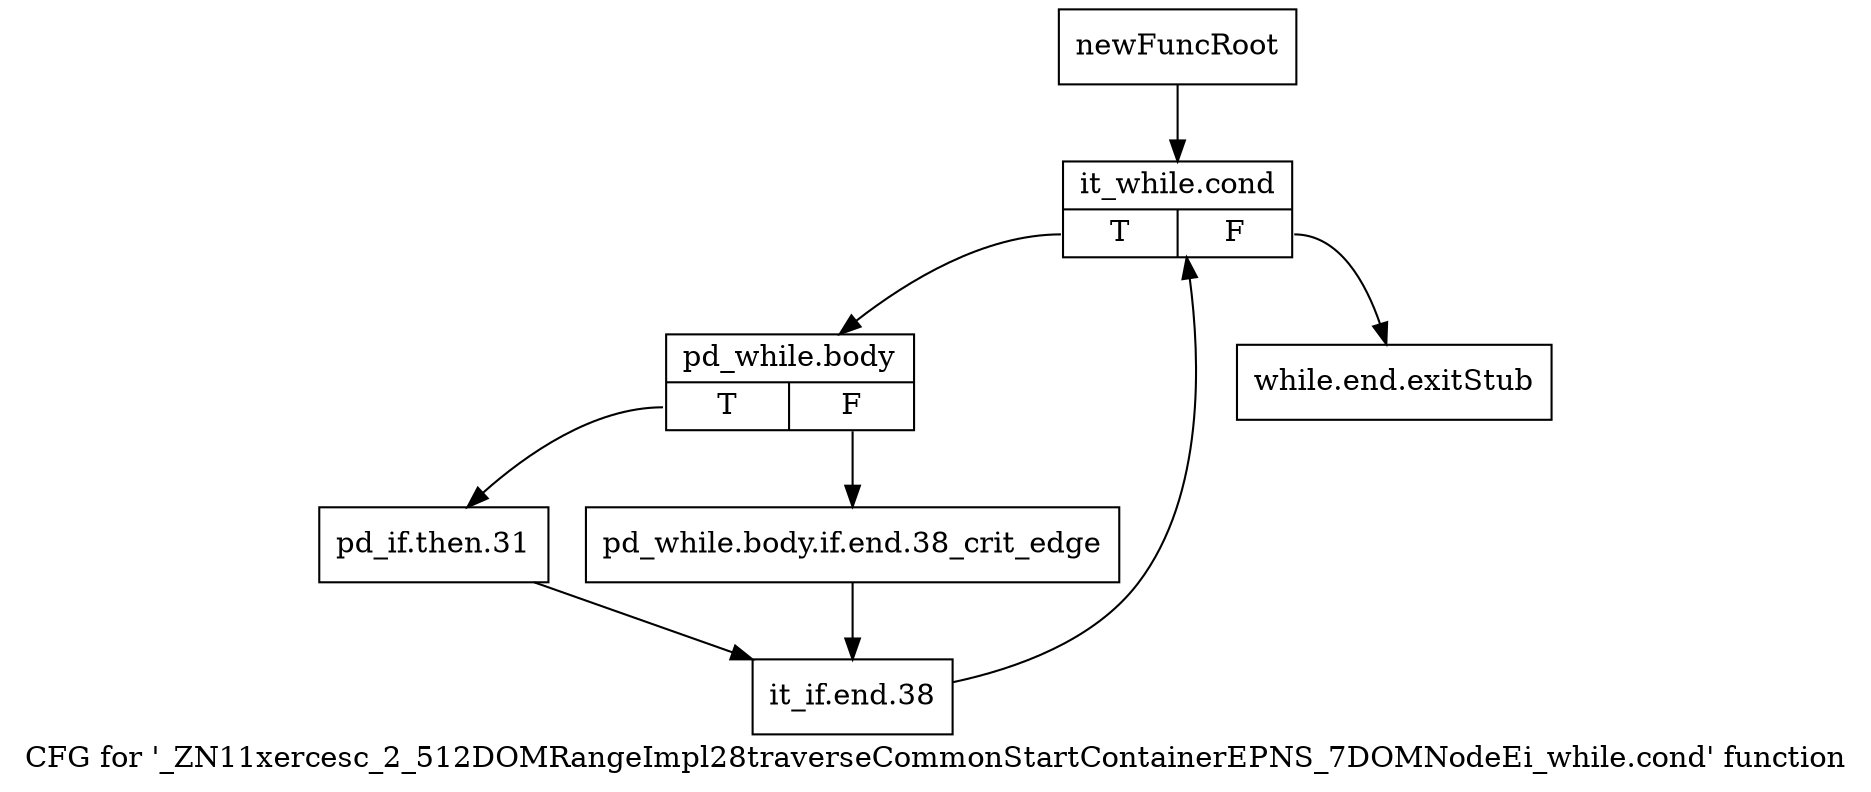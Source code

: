 digraph "CFG for '_ZN11xercesc_2_512DOMRangeImpl28traverseCommonStartContainerEPNS_7DOMNodeEi_while.cond' function" {
	label="CFG for '_ZN11xercesc_2_512DOMRangeImpl28traverseCommonStartContainerEPNS_7DOMNodeEi_while.cond' function";

	Node0x97fd990 [shape=record,label="{newFuncRoot}"];
	Node0x97fd990 -> Node0x97fda30;
	Node0x97fd9e0 [shape=record,label="{while.end.exitStub}"];
	Node0x97fda30 [shape=record,label="{it_while.cond|{<s0>T|<s1>F}}"];
	Node0x97fda30:s0 -> Node0x97fda80;
	Node0x97fda30:s1 -> Node0x97fd9e0;
	Node0x97fda80 [shape=record,label="{pd_while.body|{<s0>T|<s1>F}}"];
	Node0x97fda80:s0 -> Node0x97fdb20;
	Node0x97fda80:s1 -> Node0x97fdad0;
	Node0x97fdad0 [shape=record,label="{pd_while.body.if.end.38_crit_edge}"];
	Node0x97fdad0 -> Node0x97fdb70;
	Node0x97fdb20 [shape=record,label="{pd_if.then.31}"];
	Node0x97fdb20 -> Node0x97fdb70;
	Node0x97fdb70 [shape=record,label="{it_if.end.38}"];
	Node0x97fdb70 -> Node0x97fda30;
}
